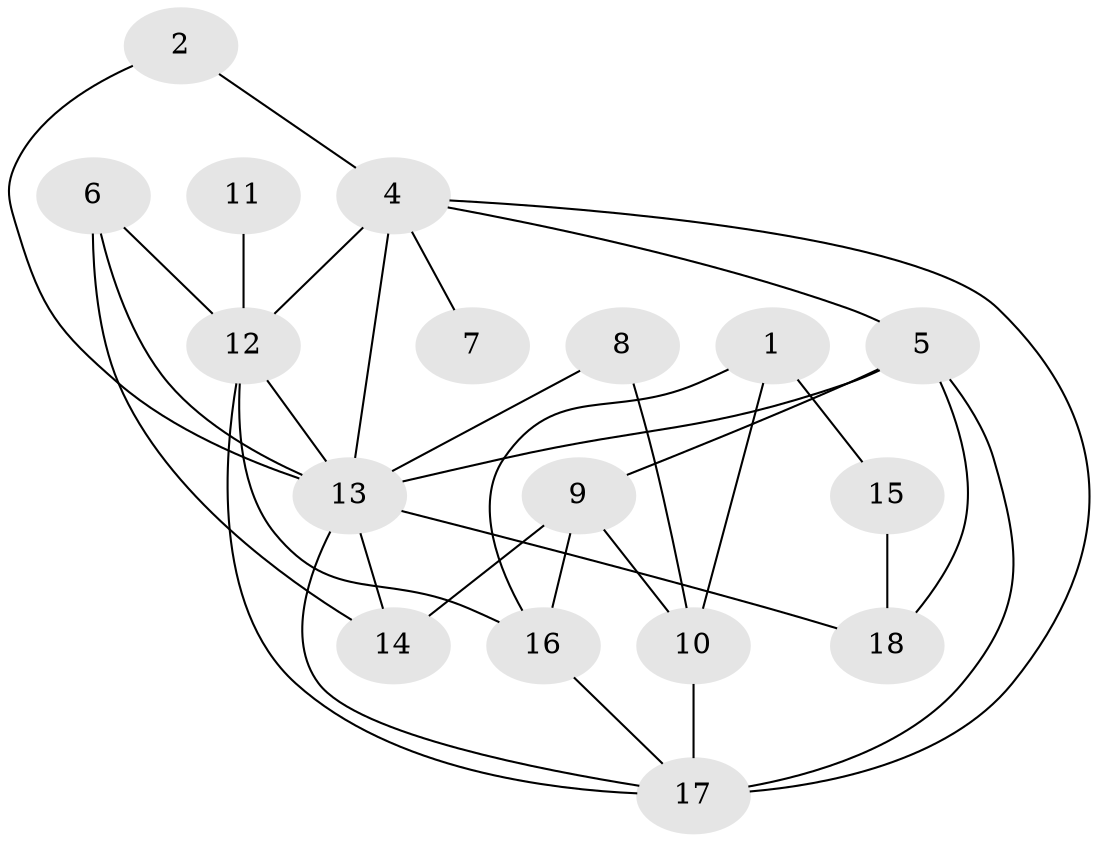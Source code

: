 // original degree distribution, {4: 0.14814814814814814, 2: 0.2037037037037037, 5: 0.1111111111111111, 1: 0.24074074074074073, 3: 0.2037037037037037, 6: 0.037037037037037035, 7: 0.037037037037037035, 0: 0.018518518518518517}
// Generated by graph-tools (version 1.1) at 2025/35/03/04/25 23:35:58]
// undirected, 17 vertices, 32 edges
graph export_dot {
  node [color=gray90,style=filled];
  1;
  2;
  4;
  5;
  6;
  7;
  8;
  9;
  10;
  11;
  12;
  13;
  14;
  15;
  16;
  17;
  18;
  1 -- 10 [weight=1.0];
  1 -- 15 [weight=1.0];
  1 -- 16 [weight=1.0];
  2 -- 4 [weight=1.0];
  2 -- 13 [weight=1.0];
  4 -- 5 [weight=2.0];
  4 -- 7 [weight=2.0];
  4 -- 12 [weight=2.0];
  4 -- 13 [weight=3.0];
  4 -- 17 [weight=1.0];
  5 -- 9 [weight=1.0];
  5 -- 13 [weight=1.0];
  5 -- 17 [weight=1.0];
  5 -- 18 [weight=1.0];
  6 -- 12 [weight=1.0];
  6 -- 13 [weight=1.0];
  6 -- 14 [weight=1.0];
  8 -- 10 [weight=1.0];
  8 -- 13 [weight=1.0];
  9 -- 10 [weight=1.0];
  9 -- 14 [weight=1.0];
  9 -- 16 [weight=1.0];
  10 -- 17 [weight=2.0];
  11 -- 12 [weight=1.0];
  12 -- 13 [weight=1.0];
  12 -- 16 [weight=1.0];
  12 -- 17 [weight=1.0];
  13 -- 14 [weight=1.0];
  13 -- 17 [weight=1.0];
  13 -- 18 [weight=1.0];
  15 -- 18 [weight=1.0];
  16 -- 17 [weight=1.0];
}
